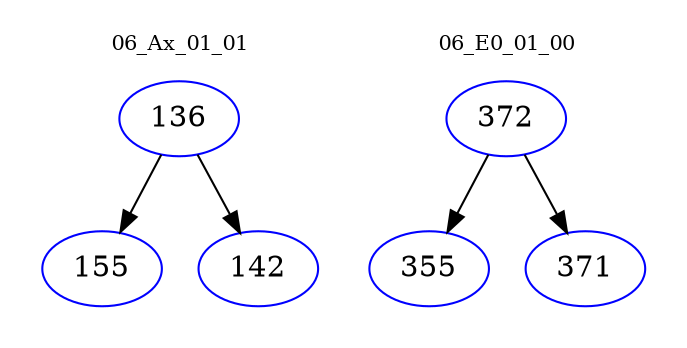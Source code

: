 digraph{
subgraph cluster_0 {
color = white
label = "06_Ax_01_01";
fontsize=10;
T0_136 [label="136", color="blue"]
T0_136 -> T0_155 [color="black"]
T0_155 [label="155", color="blue"]
T0_136 -> T0_142 [color="black"]
T0_142 [label="142", color="blue"]
}
subgraph cluster_1 {
color = white
label = "06_E0_01_00";
fontsize=10;
T1_372 [label="372", color="blue"]
T1_372 -> T1_355 [color="black"]
T1_355 [label="355", color="blue"]
T1_372 -> T1_371 [color="black"]
T1_371 [label="371", color="blue"]
}
}
